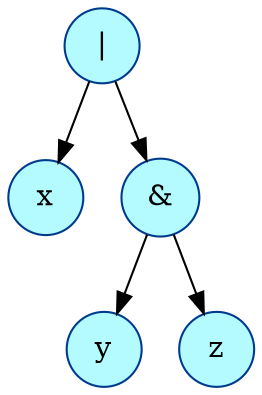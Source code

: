 digraph structs
{
	rankdir=HR;
	node[shape = circle, color= "#003A8C",style="filled", fillcolor="#B4FBFF", fontsize=14];
	edge[color="black", weight = 9,fontsize=14];
	el_00FD163C [shape=circle, label= "|"];
	el_00FD1628 [shape=circle, label= "x"];
	el_00FD1664 [shape=circle, label= "&"];
	el_00FD1650 [shape=circle, label= "y"];
	el_00FD1678 [shape=circle, label= "z"];
	el_00FD163C->el_00FD1628;
	el_00FD163C->el_00FD1664;
	el_00FD1664->el_00FD1650;
	el_00FD1664->el_00FD1678;

}